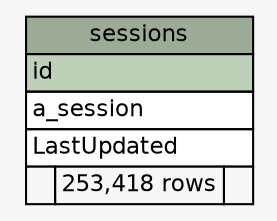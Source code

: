 // dot 2.28.0 on Linux 3.2.21-1.32.6.amzn1.x86_64
// SchemaSpy rev 590
digraph "sessions" {
  graph [
    rankdir="RL"
    bgcolor="#f7f7f7"
    nodesep="0.18"
    ranksep="0.46"
    fontname="Helvetica"
    fontsize="11"
  ];
  node [
    fontname="Helvetica"
    fontsize="11"
    shape="plaintext"
  ];
  edge [
    arrowsize="0.8"
  ];
  "sessions" [
    label=<
    <TABLE BORDER="0" CELLBORDER="1" CELLSPACING="0" BGCOLOR="#ffffff">
      <TR><TD COLSPAN="3" BGCOLOR="#9bab96" ALIGN="CENTER">sessions</TD></TR>
      <TR><TD PORT="id" COLSPAN="3" BGCOLOR="#bed1b8" ALIGN="LEFT">id</TD></TR>
      <TR><TD PORT="a_session" COLSPAN="3" ALIGN="LEFT">a_session</TD></TR>
      <TR><TD PORT="LastUpdated" COLSPAN="3" ALIGN="LEFT">LastUpdated</TD></TR>
      <TR><TD ALIGN="LEFT" BGCOLOR="#f7f7f7">  </TD><TD ALIGN="RIGHT" BGCOLOR="#f7f7f7">253,418 rows</TD><TD ALIGN="RIGHT" BGCOLOR="#f7f7f7">  </TD></TR>
    </TABLE>>
    URL="tables/sessions.html"
    tooltip="sessions"
  ];
}
